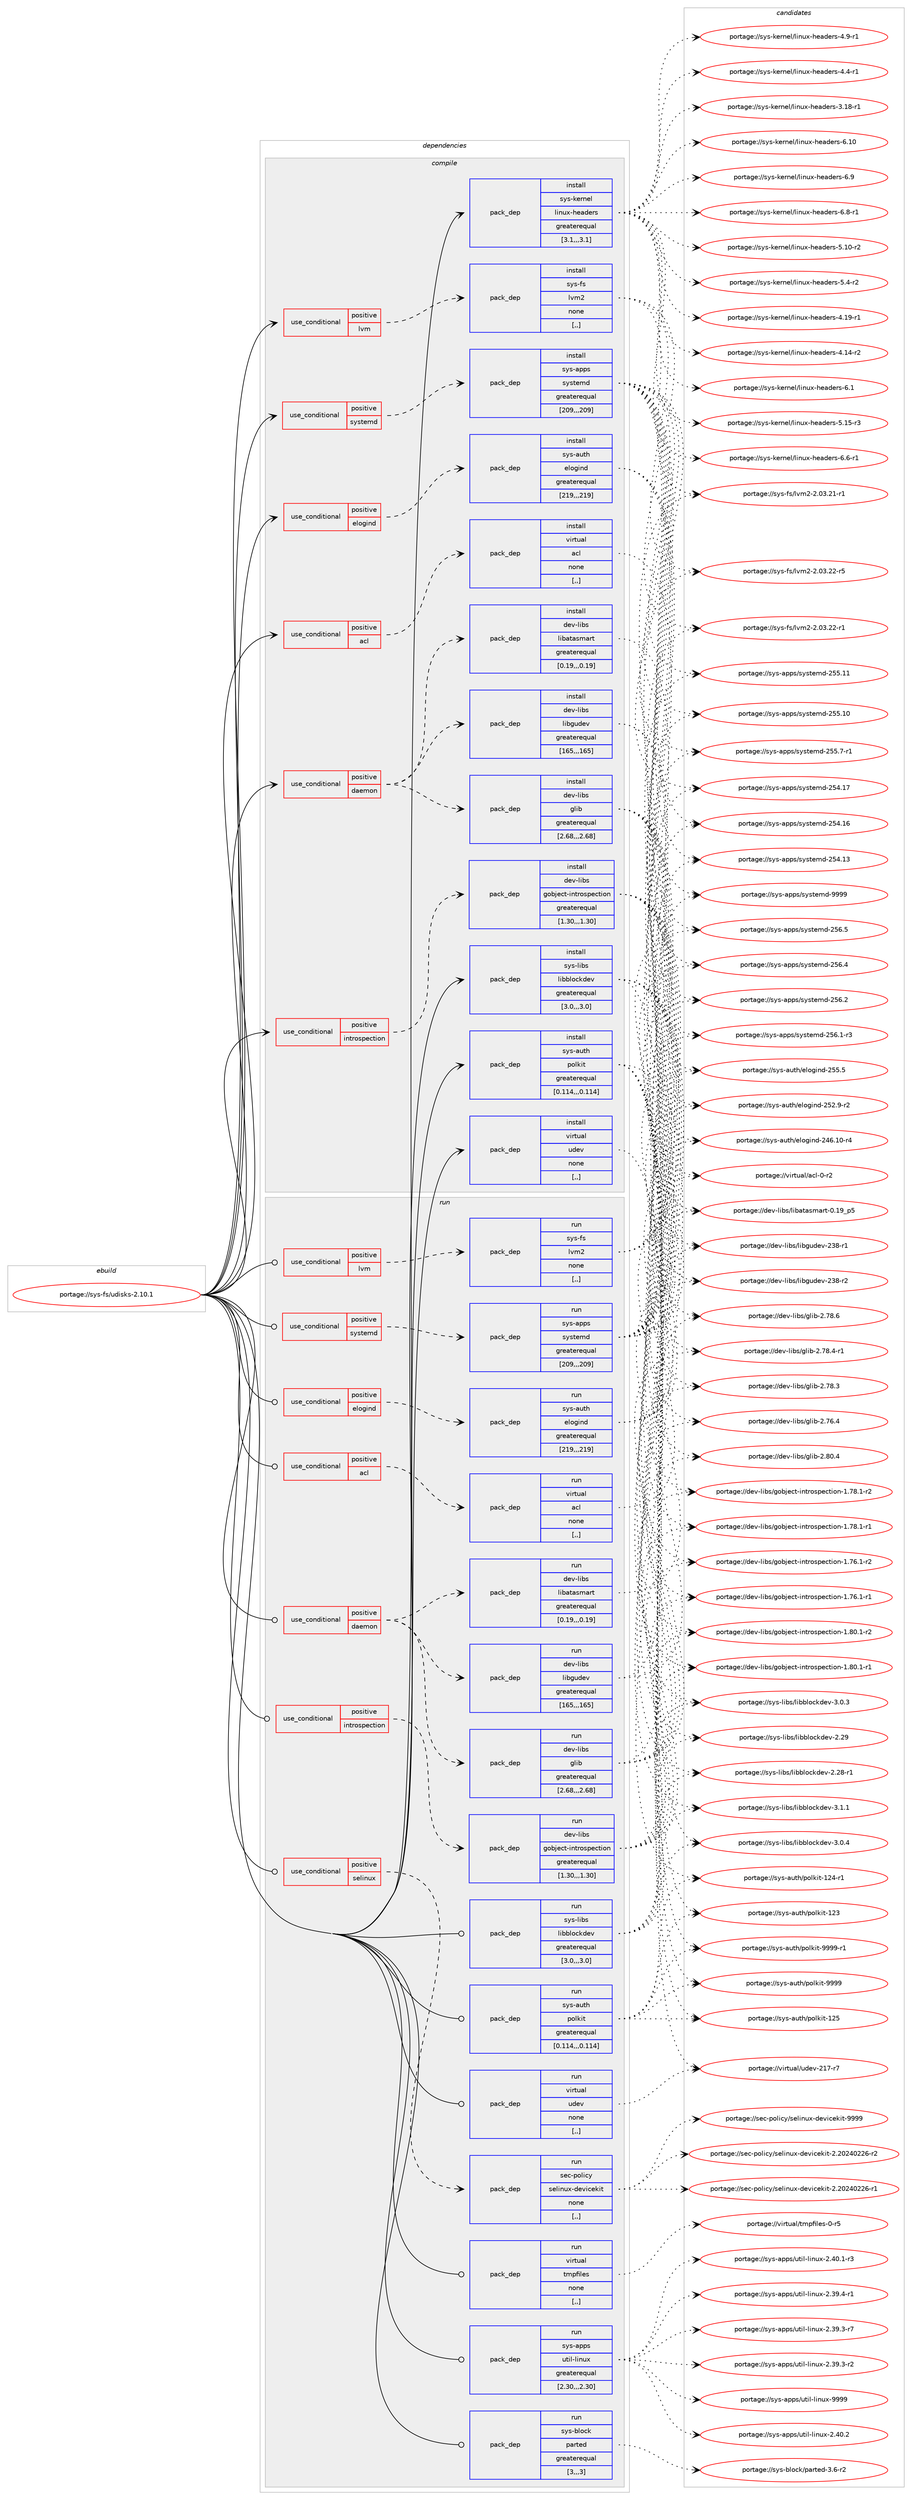 digraph prolog {

# *************
# Graph options
# *************

newrank=true;
concentrate=true;
compound=true;
graph [rankdir=LR,fontname=Helvetica,fontsize=10,ranksep=1.5];#, ranksep=2.5, nodesep=0.2];
edge  [arrowhead=vee];
node  [fontname=Helvetica,fontsize=10];

# **********
# The ebuild
# **********

subgraph cluster_leftcol {
color=gray;
label=<<i>ebuild</i>>;
id [label="portage://sys-fs/udisks-2.10.1", color=red, width=4, href="../sys-fs/udisks-2.10.1.svg"];
}

# ****************
# The dependencies
# ****************

subgraph cluster_midcol {
color=gray;
label=<<i>dependencies</i>>;
subgraph cluster_compile {
fillcolor="#eeeeee";
style=filled;
label=<<i>compile</i>>;
subgraph cond10075 {
dependency26938 [label=<<TABLE BORDER="0" CELLBORDER="1" CELLSPACING="0" CELLPADDING="4"><TR><TD ROWSPAN="3" CELLPADDING="10">use_conditional</TD></TR><TR><TD>positive</TD></TR><TR><TD>acl</TD></TR></TABLE>>, shape=none, color=red];
subgraph pack16781 {
dependency26939 [label=<<TABLE BORDER="0" CELLBORDER="1" CELLSPACING="0" CELLPADDING="4" WIDTH="220"><TR><TD ROWSPAN="6" CELLPADDING="30">pack_dep</TD></TR><TR><TD WIDTH="110">install</TD></TR><TR><TD>virtual</TD></TR><TR><TD>acl</TD></TR><TR><TD>none</TD></TR><TR><TD>[,,]</TD></TR></TABLE>>, shape=none, color=blue];
}
dependency26938:e -> dependency26939:w [weight=20,style="dashed",arrowhead="vee"];
}
id:e -> dependency26938:w [weight=20,style="solid",arrowhead="vee"];
subgraph cond10076 {
dependency26940 [label=<<TABLE BORDER="0" CELLBORDER="1" CELLSPACING="0" CELLPADDING="4"><TR><TD ROWSPAN="3" CELLPADDING="10">use_conditional</TD></TR><TR><TD>positive</TD></TR><TR><TD>daemon</TD></TR></TABLE>>, shape=none, color=red];
subgraph pack16782 {
dependency26941 [label=<<TABLE BORDER="0" CELLBORDER="1" CELLSPACING="0" CELLPADDING="4" WIDTH="220"><TR><TD ROWSPAN="6" CELLPADDING="30">pack_dep</TD></TR><TR><TD WIDTH="110">install</TD></TR><TR><TD>dev-libs</TD></TR><TR><TD>glib</TD></TR><TR><TD>greaterequal</TD></TR><TR><TD>[2.68,,,2.68]</TD></TR></TABLE>>, shape=none, color=blue];
}
dependency26940:e -> dependency26941:w [weight=20,style="dashed",arrowhead="vee"];
subgraph pack16783 {
dependency26942 [label=<<TABLE BORDER="0" CELLBORDER="1" CELLSPACING="0" CELLPADDING="4" WIDTH="220"><TR><TD ROWSPAN="6" CELLPADDING="30">pack_dep</TD></TR><TR><TD WIDTH="110">install</TD></TR><TR><TD>dev-libs</TD></TR><TR><TD>libatasmart</TD></TR><TR><TD>greaterequal</TD></TR><TR><TD>[0.19,,,0.19]</TD></TR></TABLE>>, shape=none, color=blue];
}
dependency26940:e -> dependency26942:w [weight=20,style="dashed",arrowhead="vee"];
subgraph pack16784 {
dependency26943 [label=<<TABLE BORDER="0" CELLBORDER="1" CELLSPACING="0" CELLPADDING="4" WIDTH="220"><TR><TD ROWSPAN="6" CELLPADDING="30">pack_dep</TD></TR><TR><TD WIDTH="110">install</TD></TR><TR><TD>dev-libs</TD></TR><TR><TD>libgudev</TD></TR><TR><TD>greaterequal</TD></TR><TR><TD>[165,,,165]</TD></TR></TABLE>>, shape=none, color=blue];
}
dependency26940:e -> dependency26943:w [weight=20,style="dashed",arrowhead="vee"];
}
id:e -> dependency26940:w [weight=20,style="solid",arrowhead="vee"];
subgraph cond10077 {
dependency26944 [label=<<TABLE BORDER="0" CELLBORDER="1" CELLSPACING="0" CELLPADDING="4"><TR><TD ROWSPAN="3" CELLPADDING="10">use_conditional</TD></TR><TR><TD>positive</TD></TR><TR><TD>elogind</TD></TR></TABLE>>, shape=none, color=red];
subgraph pack16785 {
dependency26945 [label=<<TABLE BORDER="0" CELLBORDER="1" CELLSPACING="0" CELLPADDING="4" WIDTH="220"><TR><TD ROWSPAN="6" CELLPADDING="30">pack_dep</TD></TR><TR><TD WIDTH="110">install</TD></TR><TR><TD>sys-auth</TD></TR><TR><TD>elogind</TD></TR><TR><TD>greaterequal</TD></TR><TR><TD>[219,,,219]</TD></TR></TABLE>>, shape=none, color=blue];
}
dependency26944:e -> dependency26945:w [weight=20,style="dashed",arrowhead="vee"];
}
id:e -> dependency26944:w [weight=20,style="solid",arrowhead="vee"];
subgraph cond10078 {
dependency26946 [label=<<TABLE BORDER="0" CELLBORDER="1" CELLSPACING="0" CELLPADDING="4"><TR><TD ROWSPAN="3" CELLPADDING="10">use_conditional</TD></TR><TR><TD>positive</TD></TR><TR><TD>introspection</TD></TR></TABLE>>, shape=none, color=red];
subgraph pack16786 {
dependency26947 [label=<<TABLE BORDER="0" CELLBORDER="1" CELLSPACING="0" CELLPADDING="4" WIDTH="220"><TR><TD ROWSPAN="6" CELLPADDING="30">pack_dep</TD></TR><TR><TD WIDTH="110">install</TD></TR><TR><TD>dev-libs</TD></TR><TR><TD>gobject-introspection</TD></TR><TR><TD>greaterequal</TD></TR><TR><TD>[1.30,,,1.30]</TD></TR></TABLE>>, shape=none, color=blue];
}
dependency26946:e -> dependency26947:w [weight=20,style="dashed",arrowhead="vee"];
}
id:e -> dependency26946:w [weight=20,style="solid",arrowhead="vee"];
subgraph cond10079 {
dependency26948 [label=<<TABLE BORDER="0" CELLBORDER="1" CELLSPACING="0" CELLPADDING="4"><TR><TD ROWSPAN="3" CELLPADDING="10">use_conditional</TD></TR><TR><TD>positive</TD></TR><TR><TD>lvm</TD></TR></TABLE>>, shape=none, color=red];
subgraph pack16787 {
dependency26949 [label=<<TABLE BORDER="0" CELLBORDER="1" CELLSPACING="0" CELLPADDING="4" WIDTH="220"><TR><TD ROWSPAN="6" CELLPADDING="30">pack_dep</TD></TR><TR><TD WIDTH="110">install</TD></TR><TR><TD>sys-fs</TD></TR><TR><TD>lvm2</TD></TR><TR><TD>none</TD></TR><TR><TD>[,,]</TD></TR></TABLE>>, shape=none, color=blue];
}
dependency26948:e -> dependency26949:w [weight=20,style="dashed",arrowhead="vee"];
}
id:e -> dependency26948:w [weight=20,style="solid",arrowhead="vee"];
subgraph cond10080 {
dependency26950 [label=<<TABLE BORDER="0" CELLBORDER="1" CELLSPACING="0" CELLPADDING="4"><TR><TD ROWSPAN="3" CELLPADDING="10">use_conditional</TD></TR><TR><TD>positive</TD></TR><TR><TD>systemd</TD></TR></TABLE>>, shape=none, color=red];
subgraph pack16788 {
dependency26951 [label=<<TABLE BORDER="0" CELLBORDER="1" CELLSPACING="0" CELLPADDING="4" WIDTH="220"><TR><TD ROWSPAN="6" CELLPADDING="30">pack_dep</TD></TR><TR><TD WIDTH="110">install</TD></TR><TR><TD>sys-apps</TD></TR><TR><TD>systemd</TD></TR><TR><TD>greaterequal</TD></TR><TR><TD>[209,,,209]</TD></TR></TABLE>>, shape=none, color=blue];
}
dependency26950:e -> dependency26951:w [weight=20,style="dashed",arrowhead="vee"];
}
id:e -> dependency26950:w [weight=20,style="solid",arrowhead="vee"];
subgraph pack16789 {
dependency26952 [label=<<TABLE BORDER="0" CELLBORDER="1" CELLSPACING="0" CELLPADDING="4" WIDTH="220"><TR><TD ROWSPAN="6" CELLPADDING="30">pack_dep</TD></TR><TR><TD WIDTH="110">install</TD></TR><TR><TD>sys-auth</TD></TR><TR><TD>polkit</TD></TR><TR><TD>greaterequal</TD></TR><TR><TD>[0.114,,,0.114]</TD></TR></TABLE>>, shape=none, color=blue];
}
id:e -> dependency26952:w [weight=20,style="solid",arrowhead="vee"];
subgraph pack16790 {
dependency26953 [label=<<TABLE BORDER="0" CELLBORDER="1" CELLSPACING="0" CELLPADDING="4" WIDTH="220"><TR><TD ROWSPAN="6" CELLPADDING="30">pack_dep</TD></TR><TR><TD WIDTH="110">install</TD></TR><TR><TD>sys-kernel</TD></TR><TR><TD>linux-headers</TD></TR><TR><TD>greaterequal</TD></TR><TR><TD>[3.1,,,3.1]</TD></TR></TABLE>>, shape=none, color=blue];
}
id:e -> dependency26953:w [weight=20,style="solid",arrowhead="vee"];
subgraph pack16791 {
dependency26954 [label=<<TABLE BORDER="0" CELLBORDER="1" CELLSPACING="0" CELLPADDING="4" WIDTH="220"><TR><TD ROWSPAN="6" CELLPADDING="30">pack_dep</TD></TR><TR><TD WIDTH="110">install</TD></TR><TR><TD>sys-libs</TD></TR><TR><TD>libblockdev</TD></TR><TR><TD>greaterequal</TD></TR><TR><TD>[3.0,,,3.0]</TD></TR></TABLE>>, shape=none, color=blue];
}
id:e -> dependency26954:w [weight=20,style="solid",arrowhead="vee"];
subgraph pack16792 {
dependency26955 [label=<<TABLE BORDER="0" CELLBORDER="1" CELLSPACING="0" CELLPADDING="4" WIDTH="220"><TR><TD ROWSPAN="6" CELLPADDING="30">pack_dep</TD></TR><TR><TD WIDTH="110">install</TD></TR><TR><TD>virtual</TD></TR><TR><TD>udev</TD></TR><TR><TD>none</TD></TR><TR><TD>[,,]</TD></TR></TABLE>>, shape=none, color=blue];
}
id:e -> dependency26955:w [weight=20,style="solid",arrowhead="vee"];
}
subgraph cluster_compileandrun {
fillcolor="#eeeeee";
style=filled;
label=<<i>compile and run</i>>;
}
subgraph cluster_run {
fillcolor="#eeeeee";
style=filled;
label=<<i>run</i>>;
subgraph cond10081 {
dependency26956 [label=<<TABLE BORDER="0" CELLBORDER="1" CELLSPACING="0" CELLPADDING="4"><TR><TD ROWSPAN="3" CELLPADDING="10">use_conditional</TD></TR><TR><TD>positive</TD></TR><TR><TD>acl</TD></TR></TABLE>>, shape=none, color=red];
subgraph pack16793 {
dependency26957 [label=<<TABLE BORDER="0" CELLBORDER="1" CELLSPACING="0" CELLPADDING="4" WIDTH="220"><TR><TD ROWSPAN="6" CELLPADDING="30">pack_dep</TD></TR><TR><TD WIDTH="110">run</TD></TR><TR><TD>virtual</TD></TR><TR><TD>acl</TD></TR><TR><TD>none</TD></TR><TR><TD>[,,]</TD></TR></TABLE>>, shape=none, color=blue];
}
dependency26956:e -> dependency26957:w [weight=20,style="dashed",arrowhead="vee"];
}
id:e -> dependency26956:w [weight=20,style="solid",arrowhead="odot"];
subgraph cond10082 {
dependency26958 [label=<<TABLE BORDER="0" CELLBORDER="1" CELLSPACING="0" CELLPADDING="4"><TR><TD ROWSPAN="3" CELLPADDING="10">use_conditional</TD></TR><TR><TD>positive</TD></TR><TR><TD>daemon</TD></TR></TABLE>>, shape=none, color=red];
subgraph pack16794 {
dependency26959 [label=<<TABLE BORDER="0" CELLBORDER="1" CELLSPACING="0" CELLPADDING="4" WIDTH="220"><TR><TD ROWSPAN="6" CELLPADDING="30">pack_dep</TD></TR><TR><TD WIDTH="110">run</TD></TR><TR><TD>dev-libs</TD></TR><TR><TD>glib</TD></TR><TR><TD>greaterequal</TD></TR><TR><TD>[2.68,,,2.68]</TD></TR></TABLE>>, shape=none, color=blue];
}
dependency26958:e -> dependency26959:w [weight=20,style="dashed",arrowhead="vee"];
subgraph pack16795 {
dependency26960 [label=<<TABLE BORDER="0" CELLBORDER="1" CELLSPACING="0" CELLPADDING="4" WIDTH="220"><TR><TD ROWSPAN="6" CELLPADDING="30">pack_dep</TD></TR><TR><TD WIDTH="110">run</TD></TR><TR><TD>dev-libs</TD></TR><TR><TD>libatasmart</TD></TR><TR><TD>greaterequal</TD></TR><TR><TD>[0.19,,,0.19]</TD></TR></TABLE>>, shape=none, color=blue];
}
dependency26958:e -> dependency26960:w [weight=20,style="dashed",arrowhead="vee"];
subgraph pack16796 {
dependency26961 [label=<<TABLE BORDER="0" CELLBORDER="1" CELLSPACING="0" CELLPADDING="4" WIDTH="220"><TR><TD ROWSPAN="6" CELLPADDING="30">pack_dep</TD></TR><TR><TD WIDTH="110">run</TD></TR><TR><TD>dev-libs</TD></TR><TR><TD>libgudev</TD></TR><TR><TD>greaterequal</TD></TR><TR><TD>[165,,,165]</TD></TR></TABLE>>, shape=none, color=blue];
}
dependency26958:e -> dependency26961:w [weight=20,style="dashed",arrowhead="vee"];
}
id:e -> dependency26958:w [weight=20,style="solid",arrowhead="odot"];
subgraph cond10083 {
dependency26962 [label=<<TABLE BORDER="0" CELLBORDER="1" CELLSPACING="0" CELLPADDING="4"><TR><TD ROWSPAN="3" CELLPADDING="10">use_conditional</TD></TR><TR><TD>positive</TD></TR><TR><TD>elogind</TD></TR></TABLE>>, shape=none, color=red];
subgraph pack16797 {
dependency26963 [label=<<TABLE BORDER="0" CELLBORDER="1" CELLSPACING="0" CELLPADDING="4" WIDTH="220"><TR><TD ROWSPAN="6" CELLPADDING="30">pack_dep</TD></TR><TR><TD WIDTH="110">run</TD></TR><TR><TD>sys-auth</TD></TR><TR><TD>elogind</TD></TR><TR><TD>greaterequal</TD></TR><TR><TD>[219,,,219]</TD></TR></TABLE>>, shape=none, color=blue];
}
dependency26962:e -> dependency26963:w [weight=20,style="dashed",arrowhead="vee"];
}
id:e -> dependency26962:w [weight=20,style="solid",arrowhead="odot"];
subgraph cond10084 {
dependency26964 [label=<<TABLE BORDER="0" CELLBORDER="1" CELLSPACING="0" CELLPADDING="4"><TR><TD ROWSPAN="3" CELLPADDING="10">use_conditional</TD></TR><TR><TD>positive</TD></TR><TR><TD>introspection</TD></TR></TABLE>>, shape=none, color=red];
subgraph pack16798 {
dependency26965 [label=<<TABLE BORDER="0" CELLBORDER="1" CELLSPACING="0" CELLPADDING="4" WIDTH="220"><TR><TD ROWSPAN="6" CELLPADDING="30">pack_dep</TD></TR><TR><TD WIDTH="110">run</TD></TR><TR><TD>dev-libs</TD></TR><TR><TD>gobject-introspection</TD></TR><TR><TD>greaterequal</TD></TR><TR><TD>[1.30,,,1.30]</TD></TR></TABLE>>, shape=none, color=blue];
}
dependency26964:e -> dependency26965:w [weight=20,style="dashed",arrowhead="vee"];
}
id:e -> dependency26964:w [weight=20,style="solid",arrowhead="odot"];
subgraph cond10085 {
dependency26966 [label=<<TABLE BORDER="0" CELLBORDER="1" CELLSPACING="0" CELLPADDING="4"><TR><TD ROWSPAN="3" CELLPADDING="10">use_conditional</TD></TR><TR><TD>positive</TD></TR><TR><TD>lvm</TD></TR></TABLE>>, shape=none, color=red];
subgraph pack16799 {
dependency26967 [label=<<TABLE BORDER="0" CELLBORDER="1" CELLSPACING="0" CELLPADDING="4" WIDTH="220"><TR><TD ROWSPAN="6" CELLPADDING="30">pack_dep</TD></TR><TR><TD WIDTH="110">run</TD></TR><TR><TD>sys-fs</TD></TR><TR><TD>lvm2</TD></TR><TR><TD>none</TD></TR><TR><TD>[,,]</TD></TR></TABLE>>, shape=none, color=blue];
}
dependency26966:e -> dependency26967:w [weight=20,style="dashed",arrowhead="vee"];
}
id:e -> dependency26966:w [weight=20,style="solid",arrowhead="odot"];
subgraph cond10086 {
dependency26968 [label=<<TABLE BORDER="0" CELLBORDER="1" CELLSPACING="0" CELLPADDING="4"><TR><TD ROWSPAN="3" CELLPADDING="10">use_conditional</TD></TR><TR><TD>positive</TD></TR><TR><TD>selinux</TD></TR></TABLE>>, shape=none, color=red];
subgraph pack16800 {
dependency26969 [label=<<TABLE BORDER="0" CELLBORDER="1" CELLSPACING="0" CELLPADDING="4" WIDTH="220"><TR><TD ROWSPAN="6" CELLPADDING="30">pack_dep</TD></TR><TR><TD WIDTH="110">run</TD></TR><TR><TD>sec-policy</TD></TR><TR><TD>selinux-devicekit</TD></TR><TR><TD>none</TD></TR><TR><TD>[,,]</TD></TR></TABLE>>, shape=none, color=blue];
}
dependency26968:e -> dependency26969:w [weight=20,style="dashed",arrowhead="vee"];
}
id:e -> dependency26968:w [weight=20,style="solid",arrowhead="odot"];
subgraph cond10087 {
dependency26970 [label=<<TABLE BORDER="0" CELLBORDER="1" CELLSPACING="0" CELLPADDING="4"><TR><TD ROWSPAN="3" CELLPADDING="10">use_conditional</TD></TR><TR><TD>positive</TD></TR><TR><TD>systemd</TD></TR></TABLE>>, shape=none, color=red];
subgraph pack16801 {
dependency26971 [label=<<TABLE BORDER="0" CELLBORDER="1" CELLSPACING="0" CELLPADDING="4" WIDTH="220"><TR><TD ROWSPAN="6" CELLPADDING="30">pack_dep</TD></TR><TR><TD WIDTH="110">run</TD></TR><TR><TD>sys-apps</TD></TR><TR><TD>systemd</TD></TR><TR><TD>greaterequal</TD></TR><TR><TD>[209,,,209]</TD></TR></TABLE>>, shape=none, color=blue];
}
dependency26970:e -> dependency26971:w [weight=20,style="dashed",arrowhead="vee"];
}
id:e -> dependency26970:w [weight=20,style="solid",arrowhead="odot"];
subgraph pack16802 {
dependency26972 [label=<<TABLE BORDER="0" CELLBORDER="1" CELLSPACING="0" CELLPADDING="4" WIDTH="220"><TR><TD ROWSPAN="6" CELLPADDING="30">pack_dep</TD></TR><TR><TD WIDTH="110">run</TD></TR><TR><TD>sys-apps</TD></TR><TR><TD>util-linux</TD></TR><TR><TD>greaterequal</TD></TR><TR><TD>[2.30,,,2.30]</TD></TR></TABLE>>, shape=none, color=blue];
}
id:e -> dependency26972:w [weight=20,style="solid",arrowhead="odot"];
subgraph pack16803 {
dependency26973 [label=<<TABLE BORDER="0" CELLBORDER="1" CELLSPACING="0" CELLPADDING="4" WIDTH="220"><TR><TD ROWSPAN="6" CELLPADDING="30">pack_dep</TD></TR><TR><TD WIDTH="110">run</TD></TR><TR><TD>sys-auth</TD></TR><TR><TD>polkit</TD></TR><TR><TD>greaterequal</TD></TR><TR><TD>[0.114,,,0.114]</TD></TR></TABLE>>, shape=none, color=blue];
}
id:e -> dependency26973:w [weight=20,style="solid",arrowhead="odot"];
subgraph pack16804 {
dependency26974 [label=<<TABLE BORDER="0" CELLBORDER="1" CELLSPACING="0" CELLPADDING="4" WIDTH="220"><TR><TD ROWSPAN="6" CELLPADDING="30">pack_dep</TD></TR><TR><TD WIDTH="110">run</TD></TR><TR><TD>sys-block</TD></TR><TR><TD>parted</TD></TR><TR><TD>greaterequal</TD></TR><TR><TD>[3,,,3]</TD></TR></TABLE>>, shape=none, color=blue];
}
id:e -> dependency26974:w [weight=20,style="solid",arrowhead="odot"];
subgraph pack16805 {
dependency26975 [label=<<TABLE BORDER="0" CELLBORDER="1" CELLSPACING="0" CELLPADDING="4" WIDTH="220"><TR><TD ROWSPAN="6" CELLPADDING="30">pack_dep</TD></TR><TR><TD WIDTH="110">run</TD></TR><TR><TD>sys-libs</TD></TR><TR><TD>libblockdev</TD></TR><TR><TD>greaterequal</TD></TR><TR><TD>[3.0,,,3.0]</TD></TR></TABLE>>, shape=none, color=blue];
}
id:e -> dependency26975:w [weight=20,style="solid",arrowhead="odot"];
subgraph pack16806 {
dependency26976 [label=<<TABLE BORDER="0" CELLBORDER="1" CELLSPACING="0" CELLPADDING="4" WIDTH="220"><TR><TD ROWSPAN="6" CELLPADDING="30">pack_dep</TD></TR><TR><TD WIDTH="110">run</TD></TR><TR><TD>virtual</TD></TR><TR><TD>tmpfiles</TD></TR><TR><TD>none</TD></TR><TR><TD>[,,]</TD></TR></TABLE>>, shape=none, color=blue];
}
id:e -> dependency26976:w [weight=20,style="solid",arrowhead="odot"];
subgraph pack16807 {
dependency26977 [label=<<TABLE BORDER="0" CELLBORDER="1" CELLSPACING="0" CELLPADDING="4" WIDTH="220"><TR><TD ROWSPAN="6" CELLPADDING="30">pack_dep</TD></TR><TR><TD WIDTH="110">run</TD></TR><TR><TD>virtual</TD></TR><TR><TD>udev</TD></TR><TR><TD>none</TD></TR><TR><TD>[,,]</TD></TR></TABLE>>, shape=none, color=blue];
}
id:e -> dependency26977:w [weight=20,style="solid",arrowhead="odot"];
}
}

# **************
# The candidates
# **************

subgraph cluster_choices {
rank=same;
color=gray;
label=<<i>candidates</i>>;

subgraph choice16781 {
color=black;
nodesep=1;
choice1181051141161179710847979910845484511450 [label="portage://virtual/acl-0-r2", color=red, width=4,href="../virtual/acl-0-r2.svg"];
dependency26939:e -> choice1181051141161179710847979910845484511450:w [style=dotted,weight="100"];
}
subgraph choice16782 {
color=black;
nodesep=1;
choice1001011184510810598115471031081059845504656484652 [label="portage://dev-libs/glib-2.80.4", color=red, width=4,href="../dev-libs/glib-2.80.4.svg"];
choice1001011184510810598115471031081059845504655564654 [label="portage://dev-libs/glib-2.78.6", color=red, width=4,href="../dev-libs/glib-2.78.6.svg"];
choice10010111845108105981154710310810598455046555646524511449 [label="portage://dev-libs/glib-2.78.4-r1", color=red, width=4,href="../dev-libs/glib-2.78.4-r1.svg"];
choice1001011184510810598115471031081059845504655564651 [label="portage://dev-libs/glib-2.78.3", color=red, width=4,href="../dev-libs/glib-2.78.3.svg"];
choice1001011184510810598115471031081059845504655544652 [label="portage://dev-libs/glib-2.76.4", color=red, width=4,href="../dev-libs/glib-2.76.4.svg"];
dependency26941:e -> choice1001011184510810598115471031081059845504656484652:w [style=dotted,weight="100"];
dependency26941:e -> choice1001011184510810598115471031081059845504655564654:w [style=dotted,weight="100"];
dependency26941:e -> choice10010111845108105981154710310810598455046555646524511449:w [style=dotted,weight="100"];
dependency26941:e -> choice1001011184510810598115471031081059845504655564651:w [style=dotted,weight="100"];
dependency26941:e -> choice1001011184510810598115471031081059845504655544652:w [style=dotted,weight="100"];
}
subgraph choice16783 {
color=black;
nodesep=1;
choice1001011184510810598115471081059897116971151099711411645484649579511253 [label="portage://dev-libs/libatasmart-0.19_p5", color=red, width=4,href="../dev-libs/libatasmart-0.19_p5.svg"];
dependency26942:e -> choice1001011184510810598115471081059897116971151099711411645484649579511253:w [style=dotted,weight="100"];
}
subgraph choice16784 {
color=black;
nodesep=1;
choice10010111845108105981154710810598103117100101118455051564511450 [label="portage://dev-libs/libgudev-238-r2", color=red, width=4,href="../dev-libs/libgudev-238-r2.svg"];
choice10010111845108105981154710810598103117100101118455051564511449 [label="portage://dev-libs/libgudev-238-r1", color=red, width=4,href="../dev-libs/libgudev-238-r1.svg"];
dependency26943:e -> choice10010111845108105981154710810598103117100101118455051564511450:w [style=dotted,weight="100"];
dependency26943:e -> choice10010111845108105981154710810598103117100101118455051564511449:w [style=dotted,weight="100"];
}
subgraph choice16785 {
color=black;
nodesep=1;
choice115121115459711711610447101108111103105110100455053534653 [label="portage://sys-auth/elogind-255.5", color=red, width=4,href="../sys-auth/elogind-255.5.svg"];
choice1151211154597117116104471011081111031051101004550535046574511450 [label="portage://sys-auth/elogind-252.9-r2", color=red, width=4,href="../sys-auth/elogind-252.9-r2.svg"];
choice115121115459711711610447101108111103105110100455052544649484511452 [label="portage://sys-auth/elogind-246.10-r4", color=red, width=4,href="../sys-auth/elogind-246.10-r4.svg"];
dependency26945:e -> choice115121115459711711610447101108111103105110100455053534653:w [style=dotted,weight="100"];
dependency26945:e -> choice1151211154597117116104471011081111031051101004550535046574511450:w [style=dotted,weight="100"];
dependency26945:e -> choice115121115459711711610447101108111103105110100455052544649484511452:w [style=dotted,weight="100"];
}
subgraph choice16786 {
color=black;
nodesep=1;
choice10010111845108105981154710311198106101991164510511011611411111511210199116105111110454946564846494511450 [label="portage://dev-libs/gobject-introspection-1.80.1-r2", color=red, width=4,href="../dev-libs/gobject-introspection-1.80.1-r2.svg"];
choice10010111845108105981154710311198106101991164510511011611411111511210199116105111110454946564846494511449 [label="portage://dev-libs/gobject-introspection-1.80.1-r1", color=red, width=4,href="../dev-libs/gobject-introspection-1.80.1-r1.svg"];
choice10010111845108105981154710311198106101991164510511011611411111511210199116105111110454946555646494511450 [label="portage://dev-libs/gobject-introspection-1.78.1-r2", color=red, width=4,href="../dev-libs/gobject-introspection-1.78.1-r2.svg"];
choice10010111845108105981154710311198106101991164510511011611411111511210199116105111110454946555646494511449 [label="portage://dev-libs/gobject-introspection-1.78.1-r1", color=red, width=4,href="../dev-libs/gobject-introspection-1.78.1-r1.svg"];
choice10010111845108105981154710311198106101991164510511011611411111511210199116105111110454946555446494511450 [label="portage://dev-libs/gobject-introspection-1.76.1-r2", color=red, width=4,href="../dev-libs/gobject-introspection-1.76.1-r2.svg"];
choice10010111845108105981154710311198106101991164510511011611411111511210199116105111110454946555446494511449 [label="portage://dev-libs/gobject-introspection-1.76.1-r1", color=red, width=4,href="../dev-libs/gobject-introspection-1.76.1-r1.svg"];
dependency26947:e -> choice10010111845108105981154710311198106101991164510511011611411111511210199116105111110454946564846494511450:w [style=dotted,weight="100"];
dependency26947:e -> choice10010111845108105981154710311198106101991164510511011611411111511210199116105111110454946564846494511449:w [style=dotted,weight="100"];
dependency26947:e -> choice10010111845108105981154710311198106101991164510511011611411111511210199116105111110454946555646494511450:w [style=dotted,weight="100"];
dependency26947:e -> choice10010111845108105981154710311198106101991164510511011611411111511210199116105111110454946555646494511449:w [style=dotted,weight="100"];
dependency26947:e -> choice10010111845108105981154710311198106101991164510511011611411111511210199116105111110454946555446494511450:w [style=dotted,weight="100"];
dependency26947:e -> choice10010111845108105981154710311198106101991164510511011611411111511210199116105111110454946555446494511449:w [style=dotted,weight="100"];
}
subgraph choice16787 {
color=black;
nodesep=1;
choice11512111545102115471081181095045504648514650504511453 [label="portage://sys-fs/lvm2-2.03.22-r5", color=red, width=4,href="../sys-fs/lvm2-2.03.22-r5.svg"];
choice11512111545102115471081181095045504648514650504511449 [label="portage://sys-fs/lvm2-2.03.22-r1", color=red, width=4,href="../sys-fs/lvm2-2.03.22-r1.svg"];
choice11512111545102115471081181095045504648514650494511449 [label="portage://sys-fs/lvm2-2.03.21-r1", color=red, width=4,href="../sys-fs/lvm2-2.03.21-r1.svg"];
dependency26949:e -> choice11512111545102115471081181095045504648514650504511453:w [style=dotted,weight="100"];
dependency26949:e -> choice11512111545102115471081181095045504648514650504511449:w [style=dotted,weight="100"];
dependency26949:e -> choice11512111545102115471081181095045504648514650494511449:w [style=dotted,weight="100"];
}
subgraph choice16788 {
color=black;
nodesep=1;
choice1151211154597112112115471151211151161011091004557575757 [label="portage://sys-apps/systemd-9999", color=red, width=4,href="../sys-apps/systemd-9999.svg"];
choice115121115459711211211547115121115116101109100455053544653 [label="portage://sys-apps/systemd-256.5", color=red, width=4,href="../sys-apps/systemd-256.5.svg"];
choice115121115459711211211547115121115116101109100455053544652 [label="portage://sys-apps/systemd-256.4", color=red, width=4,href="../sys-apps/systemd-256.4.svg"];
choice115121115459711211211547115121115116101109100455053544650 [label="portage://sys-apps/systemd-256.2", color=red, width=4,href="../sys-apps/systemd-256.2.svg"];
choice1151211154597112112115471151211151161011091004550535446494511451 [label="portage://sys-apps/systemd-256.1-r3", color=red, width=4,href="../sys-apps/systemd-256.1-r3.svg"];
choice11512111545971121121154711512111511610110910045505353464949 [label="portage://sys-apps/systemd-255.11", color=red, width=4,href="../sys-apps/systemd-255.11.svg"];
choice11512111545971121121154711512111511610110910045505353464948 [label="portage://sys-apps/systemd-255.10", color=red, width=4,href="../sys-apps/systemd-255.10.svg"];
choice1151211154597112112115471151211151161011091004550535346554511449 [label="portage://sys-apps/systemd-255.7-r1", color=red, width=4,href="../sys-apps/systemd-255.7-r1.svg"];
choice11512111545971121121154711512111511610110910045505352464955 [label="portage://sys-apps/systemd-254.17", color=red, width=4,href="../sys-apps/systemd-254.17.svg"];
choice11512111545971121121154711512111511610110910045505352464954 [label="portage://sys-apps/systemd-254.16", color=red, width=4,href="../sys-apps/systemd-254.16.svg"];
choice11512111545971121121154711512111511610110910045505352464951 [label="portage://sys-apps/systemd-254.13", color=red, width=4,href="../sys-apps/systemd-254.13.svg"];
dependency26951:e -> choice1151211154597112112115471151211151161011091004557575757:w [style=dotted,weight="100"];
dependency26951:e -> choice115121115459711211211547115121115116101109100455053544653:w [style=dotted,weight="100"];
dependency26951:e -> choice115121115459711211211547115121115116101109100455053544652:w [style=dotted,weight="100"];
dependency26951:e -> choice115121115459711211211547115121115116101109100455053544650:w [style=dotted,weight="100"];
dependency26951:e -> choice1151211154597112112115471151211151161011091004550535446494511451:w [style=dotted,weight="100"];
dependency26951:e -> choice11512111545971121121154711512111511610110910045505353464949:w [style=dotted,weight="100"];
dependency26951:e -> choice11512111545971121121154711512111511610110910045505353464948:w [style=dotted,weight="100"];
dependency26951:e -> choice1151211154597112112115471151211151161011091004550535346554511449:w [style=dotted,weight="100"];
dependency26951:e -> choice11512111545971121121154711512111511610110910045505352464955:w [style=dotted,weight="100"];
dependency26951:e -> choice11512111545971121121154711512111511610110910045505352464954:w [style=dotted,weight="100"];
dependency26951:e -> choice11512111545971121121154711512111511610110910045505352464951:w [style=dotted,weight="100"];
}
subgraph choice16789 {
color=black;
nodesep=1;
choice11512111545971171161044711211110810710511645575757574511449 [label="portage://sys-auth/polkit-9999-r1", color=red, width=4,href="../sys-auth/polkit-9999-r1.svg"];
choice1151211154597117116104471121111081071051164557575757 [label="portage://sys-auth/polkit-9999", color=red, width=4,href="../sys-auth/polkit-9999.svg"];
choice11512111545971171161044711211110810710511645495053 [label="portage://sys-auth/polkit-125", color=red, width=4,href="../sys-auth/polkit-125.svg"];
choice115121115459711711610447112111108107105116454950524511449 [label="portage://sys-auth/polkit-124-r1", color=red, width=4,href="../sys-auth/polkit-124-r1.svg"];
choice11512111545971171161044711211110810710511645495051 [label="portage://sys-auth/polkit-123", color=red, width=4,href="../sys-auth/polkit-123.svg"];
dependency26952:e -> choice11512111545971171161044711211110810710511645575757574511449:w [style=dotted,weight="100"];
dependency26952:e -> choice1151211154597117116104471121111081071051164557575757:w [style=dotted,weight="100"];
dependency26952:e -> choice11512111545971171161044711211110810710511645495053:w [style=dotted,weight="100"];
dependency26952:e -> choice115121115459711711610447112111108107105116454950524511449:w [style=dotted,weight="100"];
dependency26952:e -> choice11512111545971171161044711211110810710511645495051:w [style=dotted,weight="100"];
}
subgraph choice16790 {
color=black;
nodesep=1;
choice115121115451071011141101011084710810511011712045104101971001011141154554464948 [label="portage://sys-kernel/linux-headers-6.10", color=red, width=4,href="../sys-kernel/linux-headers-6.10.svg"];
choice1151211154510710111411010110847108105110117120451041019710010111411545544657 [label="portage://sys-kernel/linux-headers-6.9", color=red, width=4,href="../sys-kernel/linux-headers-6.9.svg"];
choice11512111545107101114110101108471081051101171204510410197100101114115455446564511449 [label="portage://sys-kernel/linux-headers-6.8-r1", color=red, width=4,href="../sys-kernel/linux-headers-6.8-r1.svg"];
choice11512111545107101114110101108471081051101171204510410197100101114115455446544511449 [label="portage://sys-kernel/linux-headers-6.6-r1", color=red, width=4,href="../sys-kernel/linux-headers-6.6-r1.svg"];
choice1151211154510710111411010110847108105110117120451041019710010111411545544649 [label="portage://sys-kernel/linux-headers-6.1", color=red, width=4,href="../sys-kernel/linux-headers-6.1.svg"];
choice1151211154510710111411010110847108105110117120451041019710010111411545534649534511451 [label="portage://sys-kernel/linux-headers-5.15-r3", color=red, width=4,href="../sys-kernel/linux-headers-5.15-r3.svg"];
choice1151211154510710111411010110847108105110117120451041019710010111411545534649484511450 [label="portage://sys-kernel/linux-headers-5.10-r2", color=red, width=4,href="../sys-kernel/linux-headers-5.10-r2.svg"];
choice11512111545107101114110101108471081051101171204510410197100101114115455346524511450 [label="portage://sys-kernel/linux-headers-5.4-r2", color=red, width=4,href="../sys-kernel/linux-headers-5.4-r2.svg"];
choice1151211154510710111411010110847108105110117120451041019710010111411545524649574511449 [label="portage://sys-kernel/linux-headers-4.19-r1", color=red, width=4,href="../sys-kernel/linux-headers-4.19-r1.svg"];
choice1151211154510710111411010110847108105110117120451041019710010111411545524649524511450 [label="portage://sys-kernel/linux-headers-4.14-r2", color=red, width=4,href="../sys-kernel/linux-headers-4.14-r2.svg"];
choice11512111545107101114110101108471081051101171204510410197100101114115455246574511449 [label="portage://sys-kernel/linux-headers-4.9-r1", color=red, width=4,href="../sys-kernel/linux-headers-4.9-r1.svg"];
choice11512111545107101114110101108471081051101171204510410197100101114115455246524511449 [label="portage://sys-kernel/linux-headers-4.4-r1", color=red, width=4,href="../sys-kernel/linux-headers-4.4-r1.svg"];
choice1151211154510710111411010110847108105110117120451041019710010111411545514649564511449 [label="portage://sys-kernel/linux-headers-3.18-r1", color=red, width=4,href="../sys-kernel/linux-headers-3.18-r1.svg"];
dependency26953:e -> choice115121115451071011141101011084710810511011712045104101971001011141154554464948:w [style=dotted,weight="100"];
dependency26953:e -> choice1151211154510710111411010110847108105110117120451041019710010111411545544657:w [style=dotted,weight="100"];
dependency26953:e -> choice11512111545107101114110101108471081051101171204510410197100101114115455446564511449:w [style=dotted,weight="100"];
dependency26953:e -> choice11512111545107101114110101108471081051101171204510410197100101114115455446544511449:w [style=dotted,weight="100"];
dependency26953:e -> choice1151211154510710111411010110847108105110117120451041019710010111411545544649:w [style=dotted,weight="100"];
dependency26953:e -> choice1151211154510710111411010110847108105110117120451041019710010111411545534649534511451:w [style=dotted,weight="100"];
dependency26953:e -> choice1151211154510710111411010110847108105110117120451041019710010111411545534649484511450:w [style=dotted,weight="100"];
dependency26953:e -> choice11512111545107101114110101108471081051101171204510410197100101114115455346524511450:w [style=dotted,weight="100"];
dependency26953:e -> choice1151211154510710111411010110847108105110117120451041019710010111411545524649574511449:w [style=dotted,weight="100"];
dependency26953:e -> choice1151211154510710111411010110847108105110117120451041019710010111411545524649524511450:w [style=dotted,weight="100"];
dependency26953:e -> choice11512111545107101114110101108471081051101171204510410197100101114115455246574511449:w [style=dotted,weight="100"];
dependency26953:e -> choice11512111545107101114110101108471081051101171204510410197100101114115455246524511449:w [style=dotted,weight="100"];
dependency26953:e -> choice1151211154510710111411010110847108105110117120451041019710010111411545514649564511449:w [style=dotted,weight="100"];
}
subgraph choice16791 {
color=black;
nodesep=1;
choice115121115451081059811547108105989810811199107100101118455146494649 [label="portage://sys-libs/libblockdev-3.1.1", color=red, width=4,href="../sys-libs/libblockdev-3.1.1.svg"];
choice115121115451081059811547108105989810811199107100101118455146484652 [label="portage://sys-libs/libblockdev-3.0.4", color=red, width=4,href="../sys-libs/libblockdev-3.0.4.svg"];
choice115121115451081059811547108105989810811199107100101118455146484651 [label="portage://sys-libs/libblockdev-3.0.3", color=red, width=4,href="../sys-libs/libblockdev-3.0.3.svg"];
choice1151211154510810598115471081059898108111991071001011184550465057 [label="portage://sys-libs/libblockdev-2.29", color=red, width=4,href="../sys-libs/libblockdev-2.29.svg"];
choice11512111545108105981154710810598981081119910710010111845504650564511449 [label="portage://sys-libs/libblockdev-2.28-r1", color=red, width=4,href="../sys-libs/libblockdev-2.28-r1.svg"];
dependency26954:e -> choice115121115451081059811547108105989810811199107100101118455146494649:w [style=dotted,weight="100"];
dependency26954:e -> choice115121115451081059811547108105989810811199107100101118455146484652:w [style=dotted,weight="100"];
dependency26954:e -> choice115121115451081059811547108105989810811199107100101118455146484651:w [style=dotted,weight="100"];
dependency26954:e -> choice1151211154510810598115471081059898108111991071001011184550465057:w [style=dotted,weight="100"];
dependency26954:e -> choice11512111545108105981154710810598981081119910710010111845504650564511449:w [style=dotted,weight="100"];
}
subgraph choice16792 {
color=black;
nodesep=1;
choice1181051141161179710847117100101118455049554511455 [label="portage://virtual/udev-217-r7", color=red, width=4,href="../virtual/udev-217-r7.svg"];
dependency26955:e -> choice1181051141161179710847117100101118455049554511455:w [style=dotted,weight="100"];
}
subgraph choice16793 {
color=black;
nodesep=1;
choice1181051141161179710847979910845484511450 [label="portage://virtual/acl-0-r2", color=red, width=4,href="../virtual/acl-0-r2.svg"];
dependency26957:e -> choice1181051141161179710847979910845484511450:w [style=dotted,weight="100"];
}
subgraph choice16794 {
color=black;
nodesep=1;
choice1001011184510810598115471031081059845504656484652 [label="portage://dev-libs/glib-2.80.4", color=red, width=4,href="../dev-libs/glib-2.80.4.svg"];
choice1001011184510810598115471031081059845504655564654 [label="portage://dev-libs/glib-2.78.6", color=red, width=4,href="../dev-libs/glib-2.78.6.svg"];
choice10010111845108105981154710310810598455046555646524511449 [label="portage://dev-libs/glib-2.78.4-r1", color=red, width=4,href="../dev-libs/glib-2.78.4-r1.svg"];
choice1001011184510810598115471031081059845504655564651 [label="portage://dev-libs/glib-2.78.3", color=red, width=4,href="../dev-libs/glib-2.78.3.svg"];
choice1001011184510810598115471031081059845504655544652 [label="portage://dev-libs/glib-2.76.4", color=red, width=4,href="../dev-libs/glib-2.76.4.svg"];
dependency26959:e -> choice1001011184510810598115471031081059845504656484652:w [style=dotted,weight="100"];
dependency26959:e -> choice1001011184510810598115471031081059845504655564654:w [style=dotted,weight="100"];
dependency26959:e -> choice10010111845108105981154710310810598455046555646524511449:w [style=dotted,weight="100"];
dependency26959:e -> choice1001011184510810598115471031081059845504655564651:w [style=dotted,weight="100"];
dependency26959:e -> choice1001011184510810598115471031081059845504655544652:w [style=dotted,weight="100"];
}
subgraph choice16795 {
color=black;
nodesep=1;
choice1001011184510810598115471081059897116971151099711411645484649579511253 [label="portage://dev-libs/libatasmart-0.19_p5", color=red, width=4,href="../dev-libs/libatasmart-0.19_p5.svg"];
dependency26960:e -> choice1001011184510810598115471081059897116971151099711411645484649579511253:w [style=dotted,weight="100"];
}
subgraph choice16796 {
color=black;
nodesep=1;
choice10010111845108105981154710810598103117100101118455051564511450 [label="portage://dev-libs/libgudev-238-r2", color=red, width=4,href="../dev-libs/libgudev-238-r2.svg"];
choice10010111845108105981154710810598103117100101118455051564511449 [label="portage://dev-libs/libgudev-238-r1", color=red, width=4,href="../dev-libs/libgudev-238-r1.svg"];
dependency26961:e -> choice10010111845108105981154710810598103117100101118455051564511450:w [style=dotted,weight="100"];
dependency26961:e -> choice10010111845108105981154710810598103117100101118455051564511449:w [style=dotted,weight="100"];
}
subgraph choice16797 {
color=black;
nodesep=1;
choice115121115459711711610447101108111103105110100455053534653 [label="portage://sys-auth/elogind-255.5", color=red, width=4,href="../sys-auth/elogind-255.5.svg"];
choice1151211154597117116104471011081111031051101004550535046574511450 [label="portage://sys-auth/elogind-252.9-r2", color=red, width=4,href="../sys-auth/elogind-252.9-r2.svg"];
choice115121115459711711610447101108111103105110100455052544649484511452 [label="portage://sys-auth/elogind-246.10-r4", color=red, width=4,href="../sys-auth/elogind-246.10-r4.svg"];
dependency26963:e -> choice115121115459711711610447101108111103105110100455053534653:w [style=dotted,weight="100"];
dependency26963:e -> choice1151211154597117116104471011081111031051101004550535046574511450:w [style=dotted,weight="100"];
dependency26963:e -> choice115121115459711711610447101108111103105110100455052544649484511452:w [style=dotted,weight="100"];
}
subgraph choice16798 {
color=black;
nodesep=1;
choice10010111845108105981154710311198106101991164510511011611411111511210199116105111110454946564846494511450 [label="portage://dev-libs/gobject-introspection-1.80.1-r2", color=red, width=4,href="../dev-libs/gobject-introspection-1.80.1-r2.svg"];
choice10010111845108105981154710311198106101991164510511011611411111511210199116105111110454946564846494511449 [label="portage://dev-libs/gobject-introspection-1.80.1-r1", color=red, width=4,href="../dev-libs/gobject-introspection-1.80.1-r1.svg"];
choice10010111845108105981154710311198106101991164510511011611411111511210199116105111110454946555646494511450 [label="portage://dev-libs/gobject-introspection-1.78.1-r2", color=red, width=4,href="../dev-libs/gobject-introspection-1.78.1-r2.svg"];
choice10010111845108105981154710311198106101991164510511011611411111511210199116105111110454946555646494511449 [label="portage://dev-libs/gobject-introspection-1.78.1-r1", color=red, width=4,href="../dev-libs/gobject-introspection-1.78.1-r1.svg"];
choice10010111845108105981154710311198106101991164510511011611411111511210199116105111110454946555446494511450 [label="portage://dev-libs/gobject-introspection-1.76.1-r2", color=red, width=4,href="../dev-libs/gobject-introspection-1.76.1-r2.svg"];
choice10010111845108105981154710311198106101991164510511011611411111511210199116105111110454946555446494511449 [label="portage://dev-libs/gobject-introspection-1.76.1-r1", color=red, width=4,href="../dev-libs/gobject-introspection-1.76.1-r1.svg"];
dependency26965:e -> choice10010111845108105981154710311198106101991164510511011611411111511210199116105111110454946564846494511450:w [style=dotted,weight="100"];
dependency26965:e -> choice10010111845108105981154710311198106101991164510511011611411111511210199116105111110454946564846494511449:w [style=dotted,weight="100"];
dependency26965:e -> choice10010111845108105981154710311198106101991164510511011611411111511210199116105111110454946555646494511450:w [style=dotted,weight="100"];
dependency26965:e -> choice10010111845108105981154710311198106101991164510511011611411111511210199116105111110454946555646494511449:w [style=dotted,weight="100"];
dependency26965:e -> choice10010111845108105981154710311198106101991164510511011611411111511210199116105111110454946555446494511450:w [style=dotted,weight="100"];
dependency26965:e -> choice10010111845108105981154710311198106101991164510511011611411111511210199116105111110454946555446494511449:w [style=dotted,weight="100"];
}
subgraph choice16799 {
color=black;
nodesep=1;
choice11512111545102115471081181095045504648514650504511453 [label="portage://sys-fs/lvm2-2.03.22-r5", color=red, width=4,href="../sys-fs/lvm2-2.03.22-r5.svg"];
choice11512111545102115471081181095045504648514650504511449 [label="portage://sys-fs/lvm2-2.03.22-r1", color=red, width=4,href="../sys-fs/lvm2-2.03.22-r1.svg"];
choice11512111545102115471081181095045504648514650494511449 [label="portage://sys-fs/lvm2-2.03.21-r1", color=red, width=4,href="../sys-fs/lvm2-2.03.21-r1.svg"];
dependency26967:e -> choice11512111545102115471081181095045504648514650504511453:w [style=dotted,weight="100"];
dependency26967:e -> choice11512111545102115471081181095045504648514650504511449:w [style=dotted,weight="100"];
dependency26967:e -> choice11512111545102115471081181095045504648514650494511449:w [style=dotted,weight="100"];
}
subgraph choice16800 {
color=black;
nodesep=1;
choice1151019945112111108105991214711510110810511011712045100101118105991011071051164557575757 [label="portage://sec-policy/selinux-devicekit-9999", color=red, width=4,href="../sec-policy/selinux-devicekit-9999.svg"];
choice11510199451121111081059912147115101108105110117120451001011181059910110710511645504650485052485050544511450 [label="portage://sec-policy/selinux-devicekit-2.20240226-r2", color=red, width=4,href="../sec-policy/selinux-devicekit-2.20240226-r2.svg"];
choice11510199451121111081059912147115101108105110117120451001011181059910110710511645504650485052485050544511449 [label="portage://sec-policy/selinux-devicekit-2.20240226-r1", color=red, width=4,href="../sec-policy/selinux-devicekit-2.20240226-r1.svg"];
dependency26969:e -> choice1151019945112111108105991214711510110810511011712045100101118105991011071051164557575757:w [style=dotted,weight="100"];
dependency26969:e -> choice11510199451121111081059912147115101108105110117120451001011181059910110710511645504650485052485050544511450:w [style=dotted,weight="100"];
dependency26969:e -> choice11510199451121111081059912147115101108105110117120451001011181059910110710511645504650485052485050544511449:w [style=dotted,weight="100"];
}
subgraph choice16801 {
color=black;
nodesep=1;
choice1151211154597112112115471151211151161011091004557575757 [label="portage://sys-apps/systemd-9999", color=red, width=4,href="../sys-apps/systemd-9999.svg"];
choice115121115459711211211547115121115116101109100455053544653 [label="portage://sys-apps/systemd-256.5", color=red, width=4,href="../sys-apps/systemd-256.5.svg"];
choice115121115459711211211547115121115116101109100455053544652 [label="portage://sys-apps/systemd-256.4", color=red, width=4,href="../sys-apps/systemd-256.4.svg"];
choice115121115459711211211547115121115116101109100455053544650 [label="portage://sys-apps/systemd-256.2", color=red, width=4,href="../sys-apps/systemd-256.2.svg"];
choice1151211154597112112115471151211151161011091004550535446494511451 [label="portage://sys-apps/systemd-256.1-r3", color=red, width=4,href="../sys-apps/systemd-256.1-r3.svg"];
choice11512111545971121121154711512111511610110910045505353464949 [label="portage://sys-apps/systemd-255.11", color=red, width=4,href="../sys-apps/systemd-255.11.svg"];
choice11512111545971121121154711512111511610110910045505353464948 [label="portage://sys-apps/systemd-255.10", color=red, width=4,href="../sys-apps/systemd-255.10.svg"];
choice1151211154597112112115471151211151161011091004550535346554511449 [label="portage://sys-apps/systemd-255.7-r1", color=red, width=4,href="../sys-apps/systemd-255.7-r1.svg"];
choice11512111545971121121154711512111511610110910045505352464955 [label="portage://sys-apps/systemd-254.17", color=red, width=4,href="../sys-apps/systemd-254.17.svg"];
choice11512111545971121121154711512111511610110910045505352464954 [label="portage://sys-apps/systemd-254.16", color=red, width=4,href="../sys-apps/systemd-254.16.svg"];
choice11512111545971121121154711512111511610110910045505352464951 [label="portage://sys-apps/systemd-254.13", color=red, width=4,href="../sys-apps/systemd-254.13.svg"];
dependency26971:e -> choice1151211154597112112115471151211151161011091004557575757:w [style=dotted,weight="100"];
dependency26971:e -> choice115121115459711211211547115121115116101109100455053544653:w [style=dotted,weight="100"];
dependency26971:e -> choice115121115459711211211547115121115116101109100455053544652:w [style=dotted,weight="100"];
dependency26971:e -> choice115121115459711211211547115121115116101109100455053544650:w [style=dotted,weight="100"];
dependency26971:e -> choice1151211154597112112115471151211151161011091004550535446494511451:w [style=dotted,weight="100"];
dependency26971:e -> choice11512111545971121121154711512111511610110910045505353464949:w [style=dotted,weight="100"];
dependency26971:e -> choice11512111545971121121154711512111511610110910045505353464948:w [style=dotted,weight="100"];
dependency26971:e -> choice1151211154597112112115471151211151161011091004550535346554511449:w [style=dotted,weight="100"];
dependency26971:e -> choice11512111545971121121154711512111511610110910045505352464955:w [style=dotted,weight="100"];
dependency26971:e -> choice11512111545971121121154711512111511610110910045505352464954:w [style=dotted,weight="100"];
dependency26971:e -> choice11512111545971121121154711512111511610110910045505352464951:w [style=dotted,weight="100"];
}
subgraph choice16802 {
color=black;
nodesep=1;
choice115121115459711211211547117116105108451081051101171204557575757 [label="portage://sys-apps/util-linux-9999", color=red, width=4,href="../sys-apps/util-linux-9999.svg"];
choice1151211154597112112115471171161051084510810511011712045504652484650 [label="portage://sys-apps/util-linux-2.40.2", color=red, width=4,href="../sys-apps/util-linux-2.40.2.svg"];
choice11512111545971121121154711711610510845108105110117120455046524846494511451 [label="portage://sys-apps/util-linux-2.40.1-r3", color=red, width=4,href="../sys-apps/util-linux-2.40.1-r3.svg"];
choice11512111545971121121154711711610510845108105110117120455046515746524511449 [label="portage://sys-apps/util-linux-2.39.4-r1", color=red, width=4,href="../sys-apps/util-linux-2.39.4-r1.svg"];
choice11512111545971121121154711711610510845108105110117120455046515746514511455 [label="portage://sys-apps/util-linux-2.39.3-r7", color=red, width=4,href="../sys-apps/util-linux-2.39.3-r7.svg"];
choice11512111545971121121154711711610510845108105110117120455046515746514511450 [label="portage://sys-apps/util-linux-2.39.3-r2", color=red, width=4,href="../sys-apps/util-linux-2.39.3-r2.svg"];
dependency26972:e -> choice115121115459711211211547117116105108451081051101171204557575757:w [style=dotted,weight="100"];
dependency26972:e -> choice1151211154597112112115471171161051084510810511011712045504652484650:w [style=dotted,weight="100"];
dependency26972:e -> choice11512111545971121121154711711610510845108105110117120455046524846494511451:w [style=dotted,weight="100"];
dependency26972:e -> choice11512111545971121121154711711610510845108105110117120455046515746524511449:w [style=dotted,weight="100"];
dependency26972:e -> choice11512111545971121121154711711610510845108105110117120455046515746514511455:w [style=dotted,weight="100"];
dependency26972:e -> choice11512111545971121121154711711610510845108105110117120455046515746514511450:w [style=dotted,weight="100"];
}
subgraph choice16803 {
color=black;
nodesep=1;
choice11512111545971171161044711211110810710511645575757574511449 [label="portage://sys-auth/polkit-9999-r1", color=red, width=4,href="../sys-auth/polkit-9999-r1.svg"];
choice1151211154597117116104471121111081071051164557575757 [label="portage://sys-auth/polkit-9999", color=red, width=4,href="../sys-auth/polkit-9999.svg"];
choice11512111545971171161044711211110810710511645495053 [label="portage://sys-auth/polkit-125", color=red, width=4,href="../sys-auth/polkit-125.svg"];
choice115121115459711711610447112111108107105116454950524511449 [label="portage://sys-auth/polkit-124-r1", color=red, width=4,href="../sys-auth/polkit-124-r1.svg"];
choice11512111545971171161044711211110810710511645495051 [label="portage://sys-auth/polkit-123", color=red, width=4,href="../sys-auth/polkit-123.svg"];
dependency26973:e -> choice11512111545971171161044711211110810710511645575757574511449:w [style=dotted,weight="100"];
dependency26973:e -> choice1151211154597117116104471121111081071051164557575757:w [style=dotted,weight="100"];
dependency26973:e -> choice11512111545971171161044711211110810710511645495053:w [style=dotted,weight="100"];
dependency26973:e -> choice115121115459711711610447112111108107105116454950524511449:w [style=dotted,weight="100"];
dependency26973:e -> choice11512111545971171161044711211110810710511645495051:w [style=dotted,weight="100"];
}
subgraph choice16804 {
color=black;
nodesep=1;
choice1151211154598108111991074711297114116101100455146544511450 [label="portage://sys-block/parted-3.6-r2", color=red, width=4,href="../sys-block/parted-3.6-r2.svg"];
dependency26974:e -> choice1151211154598108111991074711297114116101100455146544511450:w [style=dotted,weight="100"];
}
subgraph choice16805 {
color=black;
nodesep=1;
choice115121115451081059811547108105989810811199107100101118455146494649 [label="portage://sys-libs/libblockdev-3.1.1", color=red, width=4,href="../sys-libs/libblockdev-3.1.1.svg"];
choice115121115451081059811547108105989810811199107100101118455146484652 [label="portage://sys-libs/libblockdev-3.0.4", color=red, width=4,href="../sys-libs/libblockdev-3.0.4.svg"];
choice115121115451081059811547108105989810811199107100101118455146484651 [label="portage://sys-libs/libblockdev-3.0.3", color=red, width=4,href="../sys-libs/libblockdev-3.0.3.svg"];
choice1151211154510810598115471081059898108111991071001011184550465057 [label="portage://sys-libs/libblockdev-2.29", color=red, width=4,href="../sys-libs/libblockdev-2.29.svg"];
choice11512111545108105981154710810598981081119910710010111845504650564511449 [label="portage://sys-libs/libblockdev-2.28-r1", color=red, width=4,href="../sys-libs/libblockdev-2.28-r1.svg"];
dependency26975:e -> choice115121115451081059811547108105989810811199107100101118455146494649:w [style=dotted,weight="100"];
dependency26975:e -> choice115121115451081059811547108105989810811199107100101118455146484652:w [style=dotted,weight="100"];
dependency26975:e -> choice115121115451081059811547108105989810811199107100101118455146484651:w [style=dotted,weight="100"];
dependency26975:e -> choice1151211154510810598115471081059898108111991071001011184550465057:w [style=dotted,weight="100"];
dependency26975:e -> choice11512111545108105981154710810598981081119910710010111845504650564511449:w [style=dotted,weight="100"];
}
subgraph choice16806 {
color=black;
nodesep=1;
choice118105114116117971084711610911210210510810111545484511453 [label="portage://virtual/tmpfiles-0-r5", color=red, width=4,href="../virtual/tmpfiles-0-r5.svg"];
dependency26976:e -> choice118105114116117971084711610911210210510810111545484511453:w [style=dotted,weight="100"];
}
subgraph choice16807 {
color=black;
nodesep=1;
choice1181051141161179710847117100101118455049554511455 [label="portage://virtual/udev-217-r7", color=red, width=4,href="../virtual/udev-217-r7.svg"];
dependency26977:e -> choice1181051141161179710847117100101118455049554511455:w [style=dotted,weight="100"];
}
}

}
